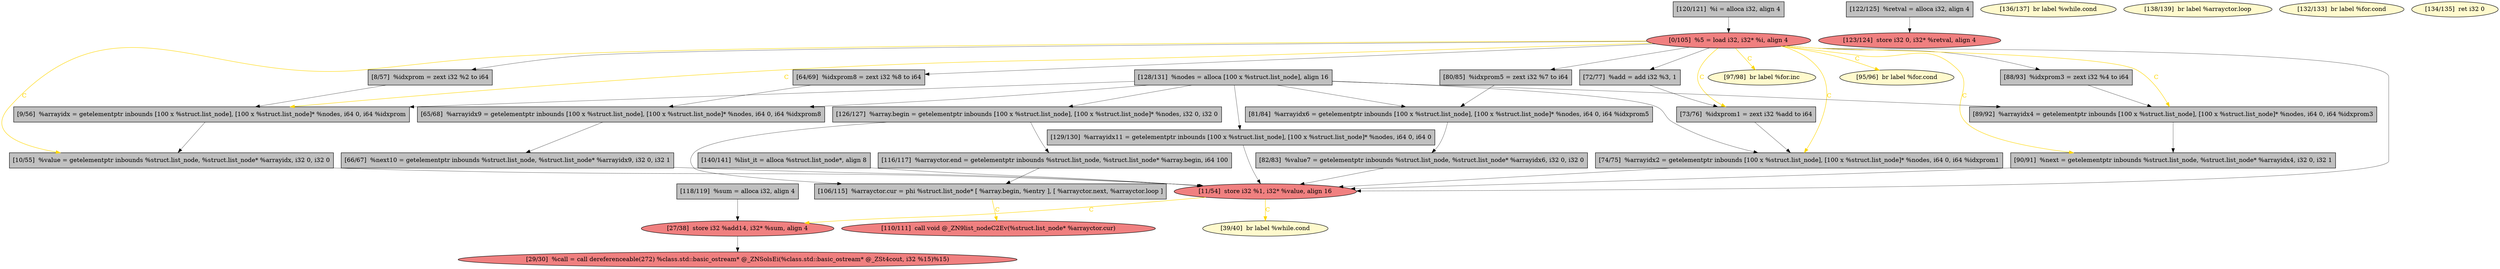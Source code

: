
digraph G {


node193 [fillcolor=grey,label="[9/56]  %arrayidx = getelementptr inbounds [100 x %struct.list_node], [100 x %struct.list_node]* %nodes, i64 0, i64 %idxprom",shape=rectangle,style=filled ]
node169 [fillcolor=grey,label="[72/77]  %add = add i32 %3, 1",shape=rectangle,style=filled ]
node165 [fillcolor=lightcoral,label="[110/111]  call void @_ZN9list_nodeC2Ev(%struct.list_node* %arrayctor.cur)",shape=ellipse,style=filled ]
node168 [fillcolor=grey,label="[129/130]  %arrayidx11 = getelementptr inbounds [100 x %struct.list_node], [100 x %struct.list_node]* %nodes, i64 0, i64 0",shape=rectangle,style=filled ]
node167 [fillcolor=lightcoral,label="[0/105]  %5 = load i32, i32* %i, align 4",shape=ellipse,style=filled ]
node170 [fillcolor=grey,label="[116/117]  %arrayctor.end = getelementptr inbounds %struct.list_node, %struct.list_node* %array.begin, i64 100",shape=rectangle,style=filled ]
node163 [fillcolor=grey,label="[128/131]  %nodes = alloca [100 x %struct.list_node], align 16",shape=rectangle,style=filled ]
node182 [fillcolor=grey,label="[66/67]  %next10 = getelementptr inbounds %struct.list_node, %struct.list_node* %arrayidx9, i32 0, i32 1",shape=rectangle,style=filled ]
node172 [fillcolor=grey,label="[122/125]  %retval = alloca i32, align 4",shape=rectangle,style=filled ]
node160 [fillcolor=grey,label="[65/68]  %arrayidx9 = getelementptr inbounds [100 x %struct.list_node], [100 x %struct.list_node]* %nodes, i64 0, i64 %idxprom8",shape=rectangle,style=filled ]
node180 [fillcolor=grey,label="[8/57]  %idxprom = zext i32 %2 to i64",shape=rectangle,style=filled ]
node192 [fillcolor=grey,label="[64/69]  %idxprom8 = zext i32 %8 to i64",shape=rectangle,style=filled ]
node166 [fillcolor=lemonchiffon,label="[136/137]  br label %while.cond",shape=ellipse,style=filled ]
node164 [fillcolor=lemonchiffon,label="[138/139]  br label %arrayctor.loop",shape=ellipse,style=filled ]
node174 [fillcolor=grey,label="[88/93]  %idxprom3 = zext i32 %4 to i64",shape=rectangle,style=filled ]
node187 [fillcolor=grey,label="[140/141]  %list_it = alloca %struct.list_node*, align 8",shape=rectangle,style=filled ]
node157 [fillcolor=grey,label="[10/55]  %value = getelementptr inbounds %struct.list_node, %struct.list_node* %arrayidx, i32 0, i32 0",shape=rectangle,style=filled ]
node186 [fillcolor=lightcoral,label="[11/54]  store i32 %1, i32* %value, align 16",shape=ellipse,style=filled ]
node158 [fillcolor=lemonchiffon,label="[132/133]  br label %for.cond",shape=ellipse,style=filled ]
node171 [fillcolor=grey,label="[126/127]  %array.begin = getelementptr inbounds [100 x %struct.list_node], [100 x %struct.list_node]* %nodes, i32 0, i32 0",shape=rectangle,style=filled ]
node161 [fillcolor=lemonchiffon,label="[134/135]  ret i32 0",shape=ellipse,style=filled ]
node191 [fillcolor=lightcoral,label="[29/30]  %call = call dereferenceable(272) %class.std::basic_ostream* @_ZNSolsEi(%class.std::basic_ostream* @_ZSt4cout, i32 %15)%15)",shape=ellipse,style=filled ]
node162 [fillcolor=lightcoral,label="[123/124]  store i32 0, i32* %retval, align 4",shape=ellipse,style=filled ]
node173 [fillcolor=grey,label="[118/119]  %sum = alloca i32, align 4",shape=rectangle,style=filled ]
node175 [fillcolor=grey,label="[120/121]  %i = alloca i32, align 4",shape=rectangle,style=filled ]
node176 [fillcolor=lemonchiffon,label="[97/98]  br label %for.inc",shape=ellipse,style=filled ]
node183 [fillcolor=grey,label="[106/115]  %arrayctor.cur = phi %struct.list_node* [ %array.begin, %entry ], [ %arrayctor.next, %arrayctor.loop ]",shape=rectangle,style=filled ]
node184 [fillcolor=grey,label="[90/91]  %next = getelementptr inbounds %struct.list_node, %struct.list_node* %arrayidx4, i32 0, i32 1",shape=rectangle,style=filled ]
node177 [fillcolor=lemonchiffon,label="[95/96]  br label %for.cond",shape=ellipse,style=filled ]
node178 [fillcolor=grey,label="[74/75]  %arrayidx2 = getelementptr inbounds [100 x %struct.list_node], [100 x %struct.list_node]* %nodes, i64 0, i64 %idxprom1",shape=rectangle,style=filled ]
node179 [fillcolor=grey,label="[82/83]  %value7 = getelementptr inbounds %struct.list_node, %struct.list_node* %arrayidx6, i32 0, i32 0",shape=rectangle,style=filled ]
node181 [fillcolor=grey,label="[89/92]  %arrayidx4 = getelementptr inbounds [100 x %struct.list_node], [100 x %struct.list_node]* %nodes, i64 0, i64 %idxprom3",shape=rectangle,style=filled ]
node185 [fillcolor=grey,label="[80/85]  %idxprom5 = zext i32 %7 to i64",shape=rectangle,style=filled ]
node188 [fillcolor=grey,label="[81/84]  %arrayidx6 = getelementptr inbounds [100 x %struct.list_node], [100 x %struct.list_node]* %nodes, i64 0, i64 %idxprom5",shape=rectangle,style=filled ]
node189 [fillcolor=lemonchiffon,label="[39/40]  br label %while.cond",shape=ellipse,style=filled ]
node159 [fillcolor=lightcoral,label="[27/38]  store i32 %add14, i32* %sum, align 4",shape=ellipse,style=filled ]
node190 [fillcolor=grey,label="[73/76]  %idxprom1 = zext i32 %add to i64",shape=rectangle,style=filled ]

node163->node171 [style=solid,color=black,label="",penwidth=0.5,fontcolor=black ]
node180->node193 [style=solid,color=black,label="",penwidth=0.5,fontcolor=black ]
node179->node186 [style=solid,color=black,label="",penwidth=0.5,fontcolor=black ]
node167->node192 [style=solid,color=black,label="",penwidth=0.5,fontcolor=black ]
node183->node165 [style=solid,color=gold,label="C",penwidth=1.0,fontcolor=gold ]
node185->node188 [style=solid,color=black,label="",penwidth=0.5,fontcolor=black ]
node190->node178 [style=solid,color=black,label="",penwidth=0.5,fontcolor=black ]
node163->node178 [style=solid,color=black,label="",penwidth=0.5,fontcolor=black ]
node167->node178 [style=solid,color=gold,label="C",penwidth=1.0,fontcolor=gold ]
node169->node190 [style=solid,color=black,label="",penwidth=0.5,fontcolor=black ]
node167->node169 [style=solid,color=black,label="",penwidth=0.5,fontcolor=black ]
node178->node186 [style=solid,color=black,label="",penwidth=0.5,fontcolor=black ]
node163->node181 [style=solid,color=black,label="",penwidth=0.5,fontcolor=black ]
node167->node185 [style=solid,color=black,label="",penwidth=0.5,fontcolor=black ]
node167->node157 [style=solid,color=gold,label="C",penwidth=1.0,fontcolor=gold ]
node167->node193 [style=solid,color=gold,label="C",penwidth=1.0,fontcolor=gold ]
node193->node157 [style=solid,color=black,label="",penwidth=0.5,fontcolor=black ]
node188->node179 [style=solid,color=black,label="",penwidth=0.5,fontcolor=black ]
node167->node180 [style=solid,color=black,label="",penwidth=0.5,fontcolor=black ]
node173->node159 [style=solid,color=black,label="",penwidth=0.5,fontcolor=black ]
node184->node186 [style=solid,color=black,label="",penwidth=0.5,fontcolor=black ]
node168->node186 [style=solid,color=black,label="",penwidth=0.5,fontcolor=black ]
node182->node186 [style=solid,color=black,label="",penwidth=0.5,fontcolor=black ]
node187->node186 [style=solid,color=black,label="",penwidth=0.5,fontcolor=black ]
node157->node186 [style=solid,color=black,label="",penwidth=0.5,fontcolor=black ]
node167->node190 [style=solid,color=gold,label="C",penwidth=1.0,fontcolor=gold ]
node159->node191 [style=solid,color=black,label="",penwidth=0.5,fontcolor=black ]
node163->node160 [style=solid,color=black,label="",penwidth=0.5,fontcolor=black ]
node171->node183 [style=solid,color=black,label="",penwidth=0.5,fontcolor=black ]
node167->node174 [style=solid,color=black,label="",penwidth=0.5,fontcolor=black ]
node163->node188 [style=solid,color=black,label="",penwidth=0.5,fontcolor=black ]
node171->node170 [style=solid,color=black,label="",penwidth=0.5,fontcolor=black ]
node167->node186 [style=solid,color=black,label="",penwidth=0.5,fontcolor=black ]
node170->node183 [style=solid,color=black,label="",penwidth=0.5,fontcolor=black ]
node172->node162 [style=solid,color=black,label="",penwidth=0.5,fontcolor=black ]
node163->node168 [style=solid,color=black,label="",penwidth=0.5,fontcolor=black ]
node174->node181 [style=solid,color=black,label="",penwidth=0.5,fontcolor=black ]
node186->node189 [style=solid,color=gold,label="C",penwidth=1.0,fontcolor=gold ]
node192->node160 [style=solid,color=black,label="",penwidth=0.5,fontcolor=black ]
node181->node184 [style=solid,color=black,label="",penwidth=0.5,fontcolor=black ]
node167->node181 [style=solid,color=gold,label="C",penwidth=1.0,fontcolor=gold ]
node163->node193 [style=solid,color=black,label="",penwidth=0.5,fontcolor=black ]
node160->node182 [style=solid,color=black,label="",penwidth=0.5,fontcolor=black ]
node167->node184 [style=solid,color=gold,label="C",penwidth=1.0,fontcolor=gold ]
node175->node167 [style=solid,color=black,label="",penwidth=0.5,fontcolor=black ]
node167->node176 [style=solid,color=gold,label="C",penwidth=1.0,fontcolor=gold ]
node186->node159 [style=solid,color=gold,label="C",penwidth=1.0,fontcolor=gold ]
node167->node177 [style=solid,color=gold,label="C",penwidth=1.0,fontcolor=gold ]


}
